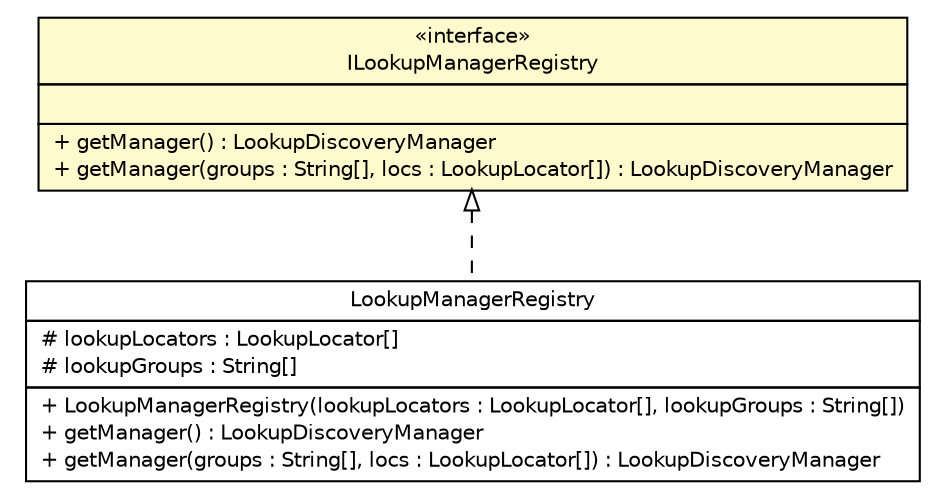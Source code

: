 #!/usr/local/bin/dot
#
# Class diagram 
# Generated by UMLGraph version R5_6 (http://www.umlgraph.org/)
#

digraph G {
	edge [fontname="Helvetica",fontsize=10,labelfontname="Helvetica",labelfontsize=10];
	node [fontname="Helvetica",fontsize=10,shape=plaintext];
	nodesep=0.25;
	ranksep=0.5;
	// sorcer.container.discovery.LookupManagerRegistry
	c266697 [label=<<table title="sorcer.container.discovery.LookupManagerRegistry" border="0" cellborder="1" cellspacing="0" cellpadding="2" port="p" href="./LookupManagerRegistry.html">
		<tr><td><table border="0" cellspacing="0" cellpadding="1">
<tr><td align="center" balign="center"> LookupManagerRegistry </td></tr>
		</table></td></tr>
		<tr><td><table border="0" cellspacing="0" cellpadding="1">
<tr><td align="left" balign="left"> # lookupLocators : LookupLocator[] </td></tr>
<tr><td align="left" balign="left"> # lookupGroups : String[] </td></tr>
		</table></td></tr>
		<tr><td><table border="0" cellspacing="0" cellpadding="1">
<tr><td align="left" balign="left"> + LookupManagerRegistry(lookupLocators : LookupLocator[], lookupGroups : String[]) </td></tr>
<tr><td align="left" balign="left"> + getManager() : LookupDiscoveryManager </td></tr>
<tr><td align="left" balign="left"> + getManager(groups : String[], locs : LookupLocator[]) : LookupDiscoveryManager </td></tr>
		</table></td></tr>
		</table>>, URL="./LookupManagerRegistry.html", fontname="Helvetica", fontcolor="black", fontsize=10.0];
	// sorcer.container.discovery.ILookupManagerRegistry
	c266700 [label=<<table title="sorcer.container.discovery.ILookupManagerRegistry" border="0" cellborder="1" cellspacing="0" cellpadding="2" port="p" bgcolor="lemonChiffon" href="./ILookupManagerRegistry.html">
		<tr><td><table border="0" cellspacing="0" cellpadding="1">
<tr><td align="center" balign="center"> &#171;interface&#187; </td></tr>
<tr><td align="center" balign="center"> ILookupManagerRegistry </td></tr>
		</table></td></tr>
		<tr><td><table border="0" cellspacing="0" cellpadding="1">
<tr><td align="left" balign="left">  </td></tr>
		</table></td></tr>
		<tr><td><table border="0" cellspacing="0" cellpadding="1">
<tr><td align="left" balign="left"> + getManager() : LookupDiscoveryManager </td></tr>
<tr><td align="left" balign="left"> + getManager(groups : String[], locs : LookupLocator[]) : LookupDiscoveryManager </td></tr>
		</table></td></tr>
		</table>>, URL="./ILookupManagerRegistry.html", fontname="Helvetica", fontcolor="black", fontsize=10.0];
	//sorcer.container.discovery.LookupManagerRegistry implements sorcer.container.discovery.ILookupManagerRegistry
	c266700:p -> c266697:p [dir=back,arrowtail=empty,style=dashed];
}


